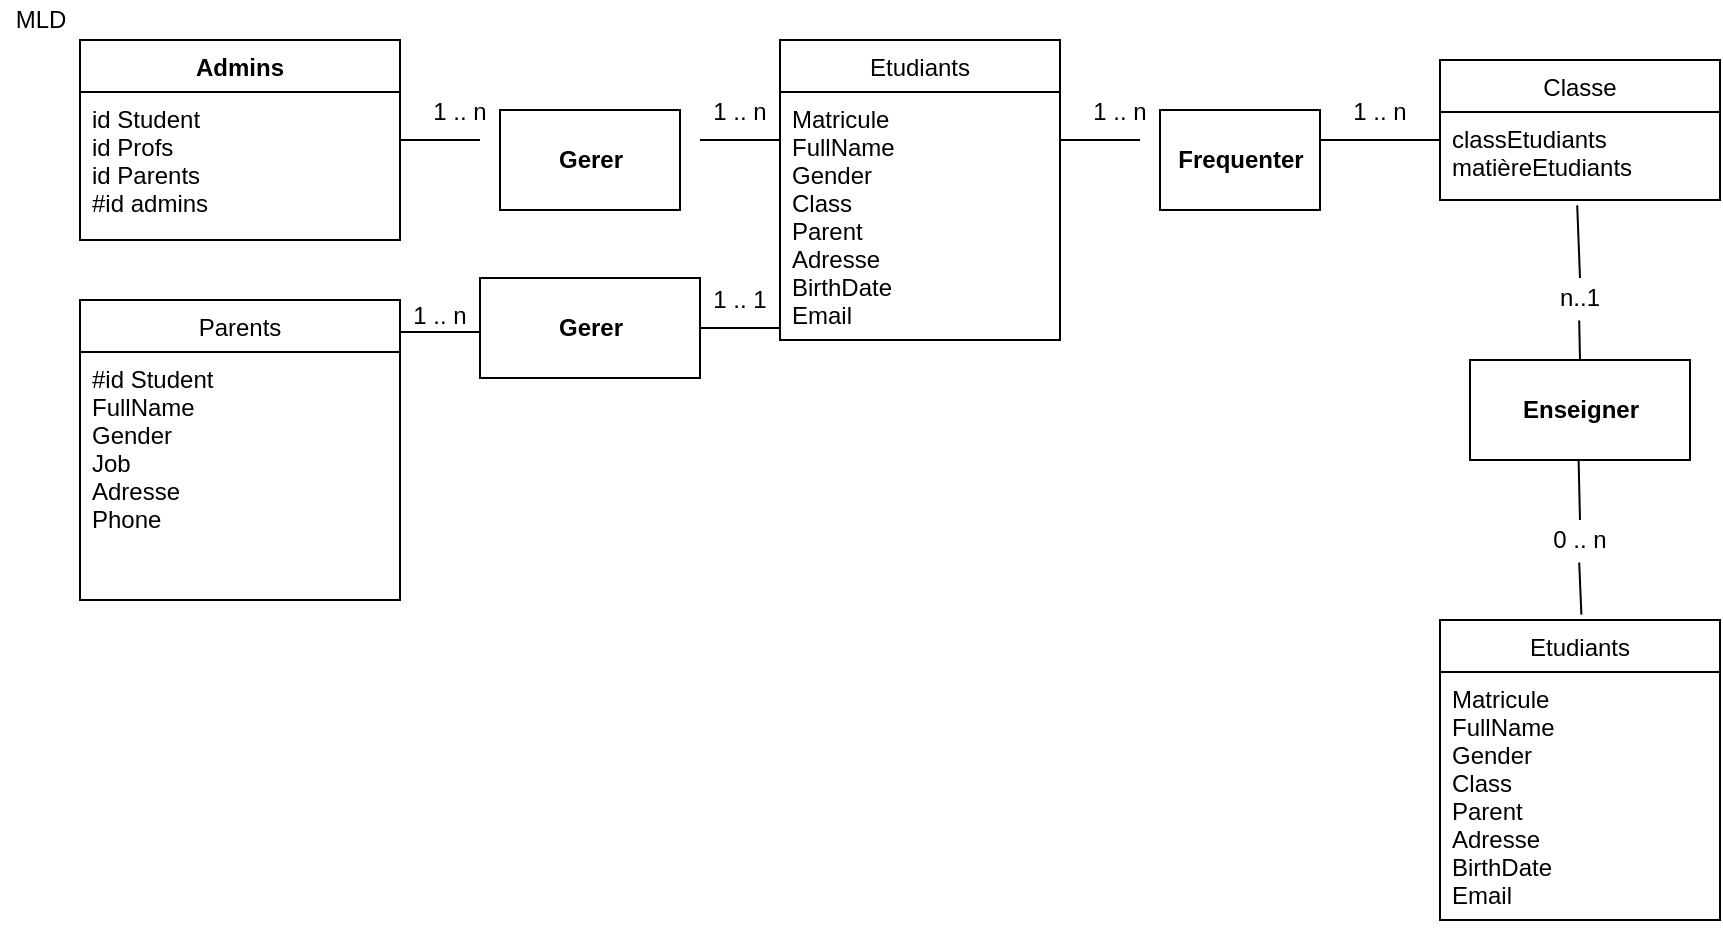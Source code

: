 <mxfile>
    <diagram id="vv6xDtgPCWvH-ShIX9nC" name="Page-1">
        <mxGraphModel dx="1128" dy="860" grid="1" gridSize="10" guides="1" tooltips="1" connect="1" arrows="1" fold="1" page="1" pageScale="1" pageWidth="827" pageHeight="1169" math="0" shadow="0">
            <root>
                <mxCell id="0"/>
                <mxCell id="1" parent="0"/>
                <mxCell id="2" value="Admins" style="swimlane;fontStyle=1;align=center;verticalAlign=top;childLayout=stackLayout;horizontal=1;startSize=26;horizontalStack=0;resizeParent=1;resizeParentMax=0;resizeLast=0;collapsible=1;marginBottom=0;" vertex="1" parent="1">
                    <mxGeometry x="50" y="30" width="160" height="100" as="geometry"/>
                </mxCell>
                <mxCell id="3" value="id Student&#10;id Profs&#10;id Parents&#10;#id admins" style="text;strokeColor=none;fillColor=none;align=left;verticalAlign=top;spacingLeft=4;spacingRight=4;overflow=hidden;rotatable=0;points=[[0,0.5],[1,0.5]];portConstraint=eastwest;" vertex="1" parent="2">
                    <mxGeometry y="26" width="160" height="74" as="geometry"/>
                </mxCell>
                <mxCell id="7" value="" style="line;strokeWidth=1;fillColor=none;align=left;verticalAlign=middle;spacingTop=-1;spacingLeft=3;spacingRight=3;rotatable=0;labelPosition=right;points=[];portConstraint=eastwest;" vertex="1" parent="1">
                    <mxGeometry x="210" y="76" width="40" height="8" as="geometry"/>
                </mxCell>
                <mxCell id="8" value="&lt;b&gt;Gerer&lt;/b&gt;" style="html=1;" vertex="1" parent="1">
                    <mxGeometry x="250" y="149" width="110" height="50" as="geometry"/>
                </mxCell>
                <mxCell id="9" value="" style="line;strokeWidth=1;fillColor=none;align=left;verticalAlign=middle;spacingTop=-1;spacingLeft=3;spacingRight=3;rotatable=0;labelPosition=right;points=[];portConstraint=eastwest;" vertex="1" parent="1">
                    <mxGeometry x="360" y="76" width="40" height="8" as="geometry"/>
                </mxCell>
                <mxCell id="11" value="Etudiants" style="swimlane;fontStyle=0;childLayout=stackLayout;horizontal=1;startSize=26;fillColor=none;horizontalStack=0;resizeParent=1;resizeParentMax=0;resizeLast=0;collapsible=1;marginBottom=0;" vertex="1" parent="1">
                    <mxGeometry x="400" y="30" width="140" height="150" as="geometry"/>
                </mxCell>
                <mxCell id="12" value="Matricule&#10;FullName&#10;Gender&#10;Class&#10;Parent&#10;Adresse&#10;BirthDate&#10;Email&#10;" style="text;strokeColor=none;fillColor=none;align=left;verticalAlign=top;spacingLeft=4;spacingRight=4;overflow=hidden;rotatable=0;points=[[0,0.5],[1,0.5]];portConstraint=eastwest;" vertex="1" parent="11">
                    <mxGeometry y="26" width="140" height="124" as="geometry"/>
                </mxCell>
                <mxCell id="15" value="" style="line;strokeWidth=1;fillColor=none;align=left;verticalAlign=middle;spacingTop=-1;spacingLeft=3;spacingRight=3;rotatable=0;labelPosition=right;points=[];portConstraint=eastwest;" vertex="1" parent="1">
                    <mxGeometry x="540" y="76" width="40" height="8" as="geometry"/>
                </mxCell>
                <mxCell id="16" value="&lt;b&gt;Enseigner&lt;/b&gt;" style="html=1;" vertex="1" parent="1">
                    <mxGeometry x="745" y="190" width="110" height="50" as="geometry"/>
                </mxCell>
                <mxCell id="17" value="" style="line;strokeWidth=1;fillColor=none;align=left;verticalAlign=middle;spacingTop=-1;spacingLeft=3;spacingRight=3;rotatable=0;labelPosition=right;points=[];portConstraint=eastwest;" vertex="1" parent="1">
                    <mxGeometry x="670" y="76" width="60" height="8" as="geometry"/>
                </mxCell>
                <mxCell id="19" value="Classe" style="swimlane;fontStyle=0;childLayout=stackLayout;horizontal=1;startSize=26;fillColor=none;horizontalStack=0;resizeParent=1;resizeParentMax=0;resizeLast=0;collapsible=1;marginBottom=0;" vertex="1" parent="1">
                    <mxGeometry x="730" y="40" width="140" height="70" as="geometry"/>
                </mxCell>
                <mxCell id="20" value="classEtudiants&#10;matièreEtudiants&#10;" style="text;strokeColor=none;fillColor=none;align=left;verticalAlign=top;spacingLeft=4;spacingRight=4;overflow=hidden;rotatable=0;points=[[0,0.5],[1,0.5]];portConstraint=eastwest;" vertex="1" parent="19">
                    <mxGeometry y="26" width="140" height="44" as="geometry"/>
                </mxCell>
                <mxCell id="21" value="&lt;b&gt;Frequenter&lt;/b&gt;" style="html=1;" vertex="1" parent="1">
                    <mxGeometry x="590" y="65" width="80" height="50" as="geometry"/>
                </mxCell>
                <mxCell id="25" value="" style="endArrow=none;html=1;entryX=0.49;entryY=1.061;entryDx=0;entryDy=0;entryPerimeter=0;exitX=0.5;exitY=0;exitDx=0;exitDy=0;" edge="1" parent="1" source="44" target="20">
                    <mxGeometry width="50" height="50" relative="1" as="geometry">
                        <mxPoint x="800" y="160" as="sourcePoint"/>
                        <mxPoint x="850" y="110" as="targetPoint"/>
                    </mxGeometry>
                </mxCell>
                <mxCell id="27" value="" style="endArrow=none;html=1;entryX=0.49;entryY=1.061;entryDx=0;entryDy=0;entryPerimeter=0;exitX=0.5;exitY=0;exitDx=0;exitDy=0;" edge="1" parent="1" source="48">
                    <mxGeometry width="50" height="50" relative="1" as="geometry">
                        <mxPoint x="800.7" y="317.32" as="sourcePoint"/>
                        <mxPoint x="799.3" y="240.004" as="targetPoint"/>
                    </mxGeometry>
                </mxCell>
                <mxCell id="28" value="Etudiants" style="swimlane;fontStyle=0;childLayout=stackLayout;horizontal=1;startSize=26;fillColor=none;horizontalStack=0;resizeParent=1;resizeParentMax=0;resizeLast=0;collapsible=1;marginBottom=0;" vertex="1" parent="1">
                    <mxGeometry x="730" y="320" width="140" height="150" as="geometry"/>
                </mxCell>
                <mxCell id="29" value="Matricule&#10;FullName&#10;Gender&#10;Class&#10;Parent&#10;Adresse&#10;BirthDate&#10;Email&#10;" style="text;strokeColor=none;fillColor=none;align=left;verticalAlign=top;spacingLeft=4;spacingRight=4;overflow=hidden;rotatable=0;points=[[0,0.5],[1,0.5]];portConstraint=eastwest;" vertex="1" parent="28">
                    <mxGeometry y="26" width="140" height="124" as="geometry"/>
                </mxCell>
                <mxCell id="30" value="Parents" style="swimlane;fontStyle=0;childLayout=stackLayout;horizontal=1;startSize=26;fillColor=none;horizontalStack=0;resizeParent=1;resizeParentMax=0;resizeLast=0;collapsible=1;marginBottom=0;" vertex="1" parent="1">
                    <mxGeometry x="50" y="160" width="160" height="150" as="geometry"/>
                </mxCell>
                <mxCell id="31" value="#id Student&#10;FullName&#10;Gender&#10;Job&#10;Adresse&#10;Phone" style="text;strokeColor=none;fillColor=none;align=left;verticalAlign=top;spacingLeft=4;spacingRight=4;overflow=hidden;rotatable=0;points=[[0,0.5],[1,0.5]];portConstraint=eastwest;" vertex="1" parent="30">
                    <mxGeometry y="26" width="160" height="124" as="geometry"/>
                </mxCell>
                <mxCell id="32" value="&lt;b&gt;Gerer&lt;/b&gt;" style="html=1;" vertex="1" parent="1">
                    <mxGeometry x="260" y="65" width="90" height="50" as="geometry"/>
                </mxCell>
                <mxCell id="33" value="" style="line;strokeWidth=1;fillColor=none;align=left;verticalAlign=middle;spacingTop=-1;spacingLeft=3;spacingRight=3;rotatable=0;labelPosition=right;points=[];portConstraint=eastwest;" vertex="1" parent="1">
                    <mxGeometry x="360" y="170" width="40" height="8" as="geometry"/>
                </mxCell>
                <mxCell id="34" value="" style="line;strokeWidth=1;fillColor=none;align=left;verticalAlign=middle;spacingTop=-1;spacingLeft=3;spacingRight=3;rotatable=0;labelPosition=right;points=[];portConstraint=eastwest;" vertex="1" parent="1">
                    <mxGeometry x="210" y="172" width="40" height="8" as="geometry"/>
                </mxCell>
                <mxCell id="37" value="1 .. n" style="text;html=1;strokeColor=none;fillColor=none;align=center;verticalAlign=middle;whiteSpace=wrap;rounded=0;" vertex="1" parent="1">
                    <mxGeometry x="220" y="56" width="40" height="20" as="geometry"/>
                </mxCell>
                <mxCell id="38" value="1 .. n" style="text;html=1;strokeColor=none;fillColor=none;align=center;verticalAlign=middle;whiteSpace=wrap;rounded=0;" vertex="1" parent="1">
                    <mxGeometry x="360" y="56" width="40" height="20" as="geometry"/>
                </mxCell>
                <mxCell id="39" value="1 .. n" style="text;html=1;strokeColor=none;fillColor=none;align=center;verticalAlign=middle;whiteSpace=wrap;rounded=0;" vertex="1" parent="1">
                    <mxGeometry x="550" y="56" width="40" height="20" as="geometry"/>
                </mxCell>
                <mxCell id="43" value="1 .. n" style="text;html=1;strokeColor=none;fillColor=none;align=center;verticalAlign=middle;whiteSpace=wrap;rounded=0;" vertex="1" parent="1">
                    <mxGeometry x="680" y="56" width="40" height="20" as="geometry"/>
                </mxCell>
                <mxCell id="44" value="n..1" style="text;html=1;strokeColor=none;fillColor=none;align=center;verticalAlign=middle;whiteSpace=wrap;rounded=0;" vertex="1" parent="1">
                    <mxGeometry x="780" y="149" width="40" height="20" as="geometry"/>
                </mxCell>
                <mxCell id="45" value="" style="endArrow=none;html=1;entryX=0.49;entryY=1.061;entryDx=0;entryDy=0;entryPerimeter=0;exitX=0.5;exitY=0;exitDx=0;exitDy=0;" edge="1" parent="1" source="16" target="44">
                    <mxGeometry width="50" height="50" relative="1" as="geometry">
                        <mxPoint x="800.0" y="190" as="sourcePoint"/>
                        <mxPoint x="798.6" y="112.684" as="targetPoint"/>
                    </mxGeometry>
                </mxCell>
                <mxCell id="46" value="1 .. 1" style="text;html=1;strokeColor=none;fillColor=none;align=center;verticalAlign=middle;whiteSpace=wrap;rounded=0;" vertex="1" parent="1">
                    <mxGeometry x="360" y="150" width="40" height="20" as="geometry"/>
                </mxCell>
                <mxCell id="48" value="0 .. n" style="text;html=1;strokeColor=none;fillColor=none;align=center;verticalAlign=middle;whiteSpace=wrap;rounded=0;" vertex="1" parent="1">
                    <mxGeometry x="780" y="270" width="40" height="20" as="geometry"/>
                </mxCell>
                <mxCell id="49" value="" style="endArrow=none;html=1;entryX=0.49;entryY=1.061;entryDx=0;entryDy=0;entryPerimeter=0;exitX=0.5;exitY=0;exitDx=0;exitDy=0;" edge="1" parent="1" target="48">
                    <mxGeometry width="50" height="50" relative="1" as="geometry">
                        <mxPoint x="800.7" y="317.32" as="sourcePoint"/>
                        <mxPoint x="799.3" y="240.004" as="targetPoint"/>
                    </mxGeometry>
                </mxCell>
                <mxCell id="51" value="1 .. n" style="text;html=1;strokeColor=none;fillColor=none;align=center;verticalAlign=middle;whiteSpace=wrap;rounded=0;" vertex="1" parent="1">
                    <mxGeometry x="210" y="158" width="40" height="20" as="geometry"/>
                </mxCell>
                <mxCell id="52" value="MLD" style="text;html=1;align=center;verticalAlign=middle;resizable=0;points=[];autosize=1;" vertex="1" parent="1">
                    <mxGeometry x="10" y="10" width="40" height="20" as="geometry"/>
                </mxCell>
            </root>
        </mxGraphModel>
    </diagram>
</mxfile>